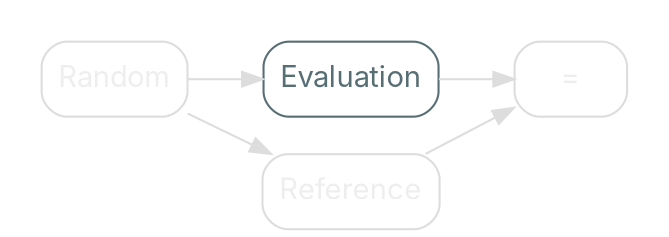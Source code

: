 digraph {
    bgcolor=transparent
    rankdir=LR

    // Default theme: enabled
    node[shape="rectangle" style="rounded,filled" color="#586E75" fillcolor="#ffffff" fontcolor="#586E75" fontname="Inter,Arial"]
    edge[color="#586E75" fontcolor="#000000" fontname="Inter,Arial" fontsize=11]

    subgraph cluster_0 {
        color=transparent
        Input[label="Random" color="#dddddd" fontcolor="#eeeeee"]
        Evaluation
        Analysis[label="=" color="#dddddd" fontcolor="#eeeeee"]
    }

    Reference[color="#dddddd" fontcolor="#eeeeee"]

    Input -> Evaluation[color="#dddddd"]
    Evaluation -> Analysis[color="#dddddd"]
    Input -> Reference[color="#dddddd"]
    Reference -> Analysis[color="#dddddd"]
}
